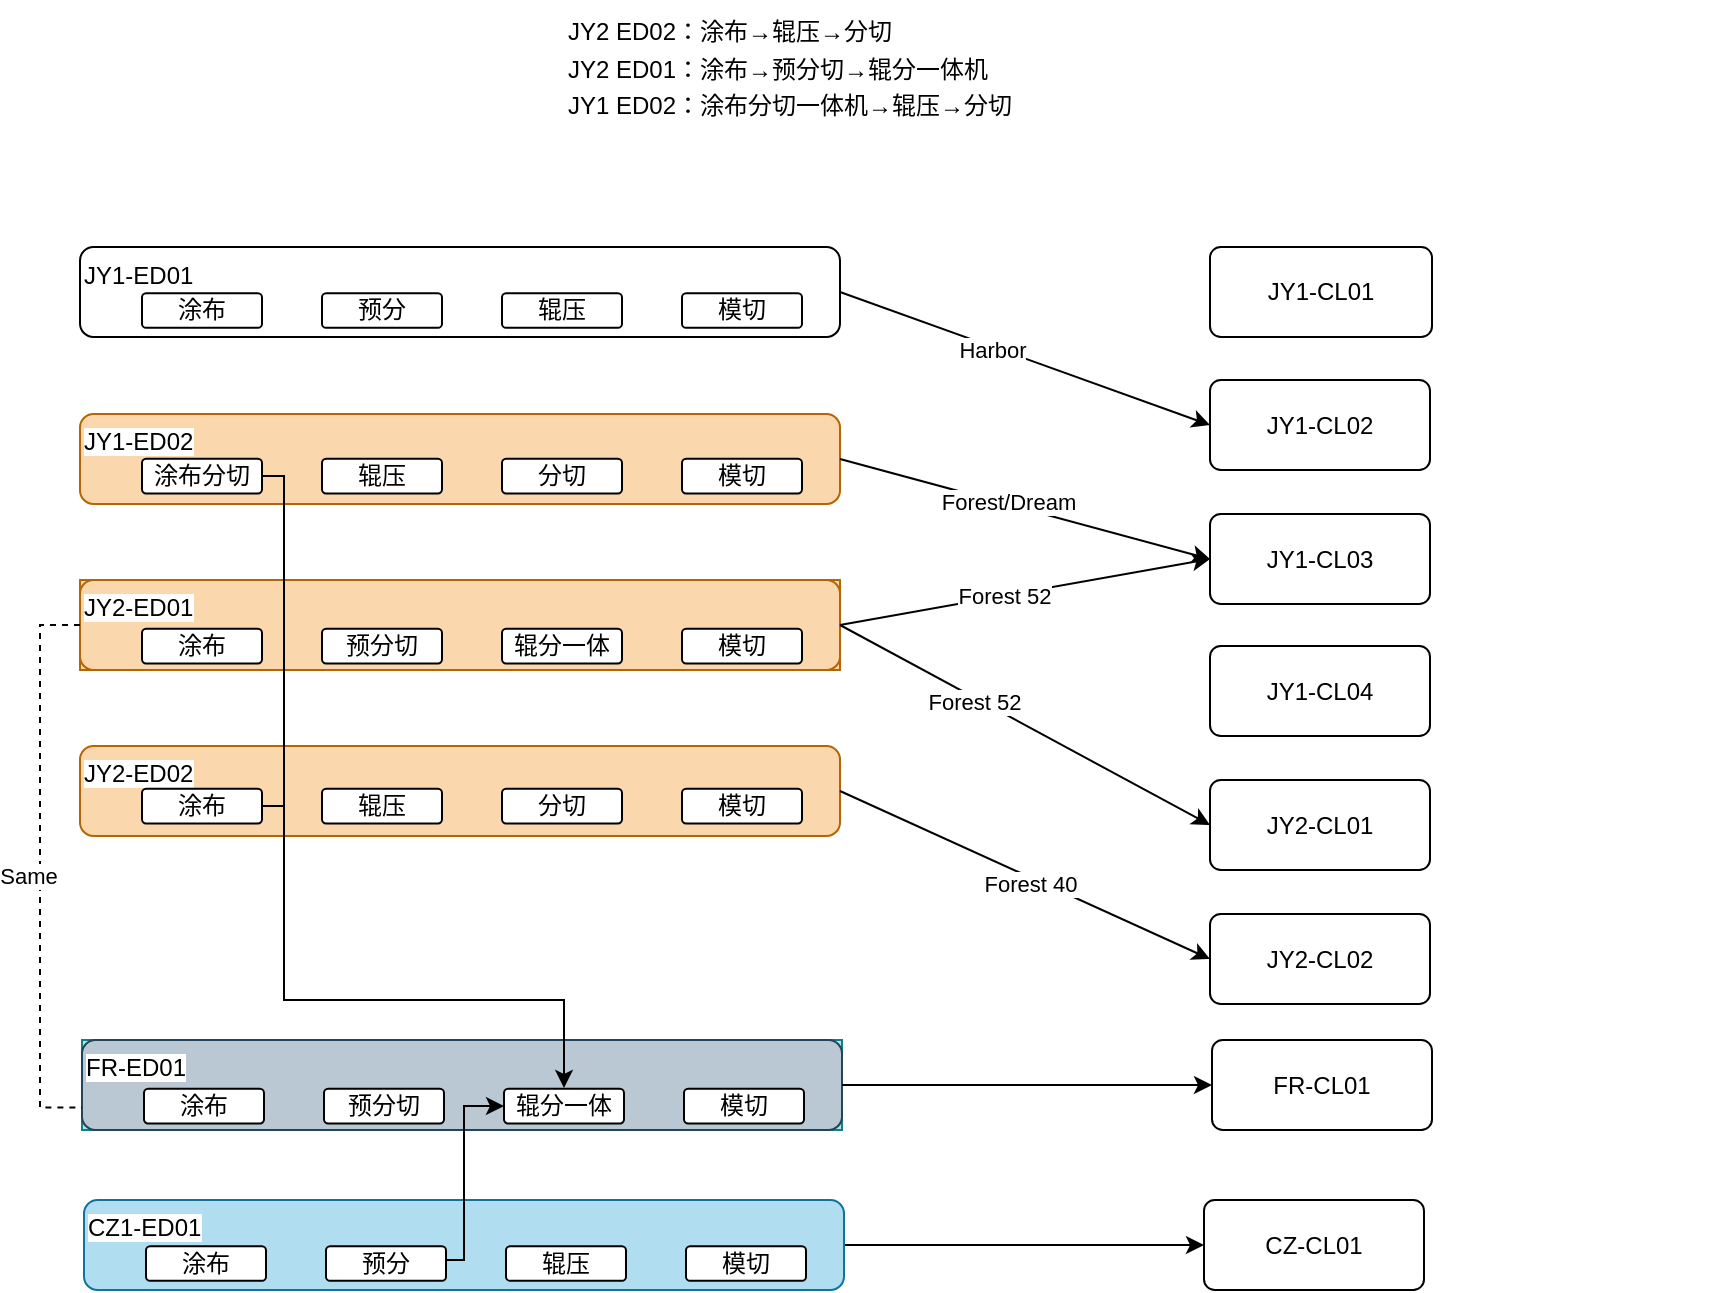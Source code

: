 <mxfile version="26.1.0">
  <diagram name="第 1 页" id="sKlZb07q5rTefvD38MJa">
    <mxGraphModel dx="934" dy="588" grid="1" gridSize="10" guides="1" tooltips="1" connect="1" arrows="1" fold="1" page="1" pageScale="1" pageWidth="827" pageHeight="1169" math="0" shadow="0">
      <root>
        <mxCell id="0" />
        <mxCell id="1" parent="0" />
        <mxCell id="9zPeK7QToK2TfMT62eVw-43" value="" style="group;" vertex="1" connectable="0" parent="1">
          <mxGeometry x="68" y="393" width="380" height="45" as="geometry" />
        </mxCell>
        <mxCell id="9zPeK7QToK2TfMT62eVw-44" value="JY2-ED02" style="rounded=1;whiteSpace=wrap;html=1;align=left;verticalAlign=top;labelBackgroundColor=#FFFFFF;fillColor=#fad7ac;strokeColor=#b46504;" vertex="1" parent="9zPeK7QToK2TfMT62eVw-43">
          <mxGeometry width="380" height="45" as="geometry" />
        </mxCell>
        <mxCell id="9zPeK7QToK2TfMT62eVw-45" value="涂布" style="rounded=1;whiteSpace=wrap;html=1;imageHeight=24;arcSize=12;" vertex="1" parent="9zPeK7QToK2TfMT62eVw-43">
          <mxGeometry x="31" y="21.367" width="60" height="17.349" as="geometry" />
        </mxCell>
        <mxCell id="9zPeK7QToK2TfMT62eVw-46" value="辊压" style="rounded=1;whiteSpace=wrap;html=1;imageHeight=24;arcSize=12;" vertex="1" parent="9zPeK7QToK2TfMT62eVw-43">
          <mxGeometry x="121" y="21.367" width="60" height="17.349" as="geometry" />
        </mxCell>
        <mxCell id="9zPeK7QToK2TfMT62eVw-47" value="分切" style="rounded=1;whiteSpace=wrap;html=1;imageHeight=24;arcSize=12;" vertex="1" parent="9zPeK7QToK2TfMT62eVw-43">
          <mxGeometry x="211" y="21.367" width="60" height="17.349" as="geometry" />
        </mxCell>
        <mxCell id="9zPeK7QToK2TfMT62eVw-48" value="模切" style="rounded=1;whiteSpace=wrap;html=1;imageHeight=24;arcSize=12;" vertex="1" parent="9zPeK7QToK2TfMT62eVw-43">
          <mxGeometry x="301" y="21.367" width="60" height="17.349" as="geometry" />
        </mxCell>
        <mxCell id="9zPeK7QToK2TfMT62eVw-36" value="" style="group;fillColor=#fad7ac;strokeColor=#b46504;" vertex="1" connectable="0" parent="1">
          <mxGeometry x="68" y="310" width="380" height="45" as="geometry" />
        </mxCell>
        <mxCell id="9zPeK7QToK2TfMT62eVw-37" value="JY2-ED01" style="rounded=1;whiteSpace=wrap;html=1;align=left;verticalAlign=top;labelBackgroundColor=#FFFFFF;fillColor=#fad7ac;strokeColor=#b46504;" vertex="1" parent="9zPeK7QToK2TfMT62eVw-36">
          <mxGeometry width="380" height="45" as="geometry" />
        </mxCell>
        <mxCell id="9zPeK7QToK2TfMT62eVw-38" value="涂布" style="rounded=1;whiteSpace=wrap;html=1;imageHeight=24;arcSize=12;" vertex="1" parent="9zPeK7QToK2TfMT62eVw-36">
          <mxGeometry x="31" y="24.367" width="60" height="17.349" as="geometry" />
        </mxCell>
        <mxCell id="9zPeK7QToK2TfMT62eVw-39" value="预分切" style="rounded=1;whiteSpace=wrap;html=1;imageHeight=24;arcSize=12;" vertex="1" parent="9zPeK7QToK2TfMT62eVw-36">
          <mxGeometry x="121" y="24.367" width="60" height="17.349" as="geometry" />
        </mxCell>
        <mxCell id="9zPeK7QToK2TfMT62eVw-40" value="辊分一体" style="rounded=1;whiteSpace=wrap;html=1;imageHeight=24;arcSize=12;" vertex="1" parent="9zPeK7QToK2TfMT62eVw-36">
          <mxGeometry x="211" y="24.367" width="60" height="17.349" as="geometry" />
        </mxCell>
        <mxCell id="9zPeK7QToK2TfMT62eVw-41" value="模切" style="rounded=1;whiteSpace=wrap;html=1;imageHeight=24;arcSize=12;" vertex="1" parent="9zPeK7QToK2TfMT62eVw-36">
          <mxGeometry x="301" y="24.367" width="60" height="17.349" as="geometry" />
        </mxCell>
        <mxCell id="9zPeK7QToK2TfMT62eVw-6" value="JY1-CL01" style="rounded=1;whiteSpace=wrap;html=1;imageHeight=24;arcSize=12;" vertex="1" parent="1">
          <mxGeometry x="633" y="143.5" width="111" height="45" as="geometry" />
        </mxCell>
        <mxCell id="9zPeK7QToK2TfMT62eVw-13" value="" style="group;fillColor=none;" vertex="1" connectable="0" parent="1">
          <mxGeometry x="68" y="143.5" width="822" height="45" as="geometry" />
        </mxCell>
        <mxCell id="9zPeK7QToK2TfMT62eVw-9" value="JY1-ED01" style="rounded=1;whiteSpace=wrap;html=1;align=left;verticalAlign=top;labelBackgroundColor=#FFFFFF;" vertex="1" parent="9zPeK7QToK2TfMT62eVw-13">
          <mxGeometry width="380" height="45.0" as="geometry" />
        </mxCell>
        <mxCell id="9zPeK7QToK2TfMT62eVw-1" value="涂布" style="rounded=1;whiteSpace=wrap;html=1;imageHeight=24;arcSize=12;" vertex="1" parent="9zPeK7QToK2TfMT62eVw-13">
          <mxGeometry x="31" y="23.077" width="60" height="17.349" as="geometry" />
        </mxCell>
        <mxCell id="9zPeK7QToK2TfMT62eVw-3" value="预分" style="rounded=1;whiteSpace=wrap;html=1;imageHeight=24;arcSize=12;" vertex="1" parent="9zPeK7QToK2TfMT62eVw-13">
          <mxGeometry x="121" y="23.077" width="60" height="17.349" as="geometry" />
        </mxCell>
        <mxCell id="9zPeK7QToK2TfMT62eVw-4" value="辊压" style="rounded=1;whiteSpace=wrap;html=1;imageHeight=24;arcSize=12;" vertex="1" parent="9zPeK7QToK2TfMT62eVw-13">
          <mxGeometry x="211" y="23.077" width="60" height="17.349" as="geometry" />
        </mxCell>
        <mxCell id="9zPeK7QToK2TfMT62eVw-5" value="模切" style="rounded=1;whiteSpace=wrap;html=1;imageHeight=24;arcSize=12;" vertex="1" parent="9zPeK7QToK2TfMT62eVw-13">
          <mxGeometry x="301" y="23.077" width="60" height="17.349" as="geometry" />
        </mxCell>
        <mxCell id="9zPeK7QToK2TfMT62eVw-16" value="" style="rounded=0;orthogonalLoop=1;jettySize=auto;html=1;entryX=0;entryY=0.5;entryDx=0;entryDy=0;exitX=1;exitY=0.5;exitDx=0;exitDy=0;" edge="1" parent="1" source="9zPeK7QToK2TfMT62eVw-9" target="9zPeK7QToK2TfMT62eVw-18">
          <mxGeometry relative="1" as="geometry" />
        </mxCell>
        <mxCell id="9zPeK7QToK2TfMT62eVw-77" value="Harbor" style="edgeLabel;html=1;align=center;verticalAlign=middle;resizable=0;points=[];" vertex="1" connectable="0" parent="9zPeK7QToK2TfMT62eVw-16">
          <mxGeometry x="-0.176" y="-1" relative="1" as="geometry">
            <mxPoint as="offset" />
          </mxGeometry>
        </mxCell>
        <mxCell id="9zPeK7QToK2TfMT62eVw-18" value="JY1-CL02" style="rounded=1;whiteSpace=wrap;html=1;imageHeight=24;arcSize=12;" vertex="1" parent="1">
          <mxGeometry x="633" y="210" width="110" height="45" as="geometry" />
        </mxCell>
        <mxCell id="9zPeK7QToK2TfMT62eVw-20" value="" style="group;align=left;" vertex="1" connectable="0" parent="1">
          <mxGeometry x="68" y="227" width="380" height="45" as="geometry" />
        </mxCell>
        <mxCell id="9zPeK7QToK2TfMT62eVw-21" value="JY1-ED02" style="rounded=1;whiteSpace=wrap;html=1;align=left;verticalAlign=top;labelBackgroundColor=#FFFFFF;fillColor=#fad7ac;strokeColor=#b46504;" vertex="1" parent="9zPeK7QToK2TfMT62eVw-20">
          <mxGeometry width="380" height="45" as="geometry" />
        </mxCell>
        <mxCell id="9zPeK7QToK2TfMT62eVw-142" style="edgeStyle=orthogonalEdgeStyle;rounded=0;orthogonalLoop=1;jettySize=auto;html=1;" edge="1" parent="9zPeK7QToK2TfMT62eVw-20" source="9zPeK7QToK2TfMT62eVw-22">
          <mxGeometry relative="1" as="geometry">
            <mxPoint x="242.0" y="333" as="targetPoint" />
            <Array as="points">
              <mxPoint x="102" y="31" />
              <mxPoint x="102" y="293" />
              <mxPoint x="242" y="293" />
            </Array>
          </mxGeometry>
        </mxCell>
        <mxCell id="9zPeK7QToK2TfMT62eVw-22" value="涂布分切" style="rounded=1;whiteSpace=wrap;html=1;imageHeight=24;arcSize=12;" vertex="1" parent="9zPeK7QToK2TfMT62eVw-20">
          <mxGeometry x="31" y="22.367" width="60" height="17.349" as="geometry" />
        </mxCell>
        <mxCell id="9zPeK7QToK2TfMT62eVw-23" value="辊压" style="rounded=1;whiteSpace=wrap;html=1;imageHeight=24;arcSize=12;" vertex="1" parent="9zPeK7QToK2TfMT62eVw-20">
          <mxGeometry x="121" y="22.367" width="60" height="17.349" as="geometry" />
        </mxCell>
        <mxCell id="9zPeK7QToK2TfMT62eVw-24" value="分切" style="rounded=1;whiteSpace=wrap;html=1;imageHeight=24;arcSize=12;" vertex="1" parent="9zPeK7QToK2TfMT62eVw-20">
          <mxGeometry x="211" y="22.367" width="60" height="17.349" as="geometry" />
        </mxCell>
        <mxCell id="9zPeK7QToK2TfMT62eVw-25" value="模切" style="rounded=1;whiteSpace=wrap;html=1;imageHeight=24;arcSize=12;" vertex="1" parent="9zPeK7QToK2TfMT62eVw-20">
          <mxGeometry x="301" y="22.367" width="60" height="17.349" as="geometry" />
        </mxCell>
        <mxCell id="9zPeK7QToK2TfMT62eVw-28" value="JY1-CL03" style="rounded=1;whiteSpace=wrap;html=1;imageHeight=24;arcSize=12;" vertex="1" parent="1">
          <mxGeometry x="633" y="277" width="110" height="45" as="geometry" />
        </mxCell>
        <mxCell id="9zPeK7QToK2TfMT62eVw-30" value="JY1-CL04" style="rounded=1;whiteSpace=wrap;html=1;imageHeight=24;arcSize=12;" vertex="1" parent="1">
          <mxGeometry x="633" y="343" width="110" height="45" as="geometry" />
        </mxCell>
        <mxCell id="9zPeK7QToK2TfMT62eVw-31" value="JY2-CL01" style="rounded=1;whiteSpace=wrap;html=1;imageHeight=24;arcSize=12;flipV=0;" vertex="1" parent="1">
          <mxGeometry x="633" y="410" width="110" height="45" as="geometry" />
        </mxCell>
        <mxCell id="9zPeK7QToK2TfMT62eVw-32" value="JY2-CL02" style="rounded=1;whiteSpace=wrap;html=1;imageHeight=24;arcSize=12;flipV=0;" vertex="1" parent="1">
          <mxGeometry x="633" y="477" width="110" height="45" as="geometry" />
        </mxCell>
        <mxCell id="9zPeK7QToK2TfMT62eVw-69" style="rounded=0;orthogonalLoop=1;jettySize=auto;html=1;entryX=0;entryY=0.5;entryDx=0;entryDy=0;exitX=1;exitY=0.5;exitDx=0;exitDy=0;" edge="1" parent="1" source="9zPeK7QToK2TfMT62eVw-21" target="9zPeK7QToK2TfMT62eVw-28">
          <mxGeometry relative="1" as="geometry" />
        </mxCell>
        <mxCell id="9zPeK7QToK2TfMT62eVw-79" value="Forest/Dream" style="edgeLabel;html=1;align=center;verticalAlign=middle;resizable=0;points=[];" vertex="1" connectable="0" parent="9zPeK7QToK2TfMT62eVw-69">
          <mxGeometry x="-0.105" y="1" relative="1" as="geometry">
            <mxPoint as="offset" />
          </mxGeometry>
        </mxCell>
        <mxCell id="9zPeK7QToK2TfMT62eVw-70" style="rounded=0;orthogonalLoop=1;jettySize=auto;html=1;entryX=0;entryY=0.5;entryDx=0;entryDy=0;exitX=1;exitY=0.5;exitDx=0;exitDy=0;" edge="1" parent="1" source="9zPeK7QToK2TfMT62eVw-37" target="9zPeK7QToK2TfMT62eVw-28">
          <mxGeometry relative="1" as="geometry">
            <mxPoint x="500" y="380" as="targetPoint" />
          </mxGeometry>
        </mxCell>
        <mxCell id="9zPeK7QToK2TfMT62eVw-80" value="Forest 52" style="edgeLabel;html=1;align=center;verticalAlign=middle;resizable=0;points=[];" vertex="1" connectable="0" parent="9zPeK7QToK2TfMT62eVw-70">
          <mxGeometry x="-0.11" relative="1" as="geometry">
            <mxPoint as="offset" />
          </mxGeometry>
        </mxCell>
        <mxCell id="9zPeK7QToK2TfMT62eVw-81" style="rounded=0;orthogonalLoop=1;jettySize=auto;html=1;entryX=0;entryY=0.5;entryDx=0;entryDy=0;exitX=1;exitY=0.5;exitDx=0;exitDy=0;" edge="1" parent="1" source="9zPeK7QToK2TfMT62eVw-37" target="9zPeK7QToK2TfMT62eVw-31">
          <mxGeometry relative="1" as="geometry">
            <mxPoint x="450" y="429" as="sourcePoint" />
          </mxGeometry>
        </mxCell>
        <mxCell id="9zPeK7QToK2TfMT62eVw-82" value="Forest 52" style="edgeLabel;html=1;align=center;verticalAlign=middle;resizable=0;points=[];" vertex="1" connectable="0" parent="9zPeK7QToK2TfMT62eVw-81">
          <mxGeometry x="-0.259" y="-1" relative="1" as="geometry">
            <mxPoint x="-1" as="offset" />
          </mxGeometry>
        </mxCell>
        <mxCell id="9zPeK7QToK2TfMT62eVw-86" style="rounded=0;orthogonalLoop=1;jettySize=auto;html=1;entryX=0;entryY=0.5;entryDx=0;entryDy=0;exitX=1;exitY=0.5;exitDx=0;exitDy=0;" edge="1" parent="1" source="9zPeK7QToK2TfMT62eVw-44" target="9zPeK7QToK2TfMT62eVw-32">
          <mxGeometry relative="1" as="geometry" />
        </mxCell>
        <mxCell id="9zPeK7QToK2TfMT62eVw-87" value="Forest 40" style="edgeLabel;html=1;align=center;verticalAlign=middle;resizable=0;points=[];" vertex="1" connectable="0" parent="9zPeK7QToK2TfMT62eVw-86">
          <mxGeometry x="0.04" y="-3" relative="1" as="geometry">
            <mxPoint as="offset" />
          </mxGeometry>
        </mxCell>
        <mxCell id="9zPeK7QToK2TfMT62eVw-113" value="&lt;table border=&quot;0&quot; cellpadding=&quot;0&quot; cellspacing=&quot;0&quot; width=&quot;292&quot; style=&quot;border-collapse:&lt;br/&gt; collapse;width:220pt&quot;&gt;&lt;colgroup&gt;&lt;col width=&quot;73&quot; span=&quot;4&quot; style=&quot;mso-width-source:userset;mso-width-alt:2325;&lt;br/&gt; width:55pt&quot;&gt;&lt;/colgroup&gt;&lt;tbody&gt;&lt;tr height=&quot;19&quot; style=&quot;height:14.0pt&quot;&gt;&lt;td height=&quot;19&quot; colspan=&quot;3&quot; width=&quot;219&quot; style=&quot;height:14.0pt;mso-ignore:colspan;&lt;br/&gt;  width:165pt&quot;&gt;JY2&amp;nbsp;ED02：涂布→辊压→分切&lt;/td&gt;  &lt;td width=&quot;73&quot; style=&quot;width:55pt&quot;&gt;&lt;/td&gt; &lt;/tr&gt; &lt;tr height=&quot;19&quot; style=&quot;height:14.0pt&quot;&gt;  &lt;td height=&quot;19&quot; colspan=&quot;4&quot; style=&quot;height:14.0pt;mso-ignore:colspan&quot;&gt;JY2&amp;nbsp;ED01：涂布→预分切→辊分一体机&lt;/td&gt; &lt;/tr&gt; &lt;tr height=&quot;19&quot; style=&quot;height:14.0pt&quot;&gt;  &lt;td height=&quot;19&quot; colspan=&quot;4&quot; style=&quot;height:14.0pt;mso-ignore:colspan&quot;&gt;JY1&amp;nbsp;ED02：涂布分切一体机→辊压→分切&lt;/td&gt; &lt;/tr&gt;&lt;/tbody&gt;&lt;/table&gt;" style="text;whiteSpace=wrap;html=1;" vertex="1" parent="1">
          <mxGeometry x="310" y="20" width="580" height="80" as="geometry" />
        </mxCell>
        <mxCell id="9zPeK7QToK2TfMT62eVw-123" value="" style="group;fillColor=#b0e3e6;strokeColor=#0e8088;" vertex="1" connectable="0" parent="1">
          <mxGeometry x="69" y="540" width="380" height="45" as="geometry" />
        </mxCell>
        <mxCell id="9zPeK7QToK2TfMT62eVw-124" value="FR-ED01" style="rounded=1;whiteSpace=wrap;html=1;align=left;verticalAlign=top;labelBackgroundColor=#FFFFFF;fillColor=#bac8d3;strokeColor=#23445d;" vertex="1" parent="9zPeK7QToK2TfMT62eVw-123">
          <mxGeometry width="380" height="45" as="geometry" />
        </mxCell>
        <mxCell id="9zPeK7QToK2TfMT62eVw-125" value="涂布" style="rounded=1;whiteSpace=wrap;html=1;imageHeight=24;arcSize=12;" vertex="1" parent="9zPeK7QToK2TfMT62eVw-123">
          <mxGeometry x="31" y="24.367" width="60" height="17.349" as="geometry" />
        </mxCell>
        <mxCell id="9zPeK7QToK2TfMT62eVw-126" value="预分切" style="rounded=1;whiteSpace=wrap;html=1;imageHeight=24;arcSize=12;" vertex="1" parent="9zPeK7QToK2TfMT62eVw-123">
          <mxGeometry x="121" y="24.367" width="60" height="17.349" as="geometry" />
        </mxCell>
        <mxCell id="9zPeK7QToK2TfMT62eVw-127" value="辊分一体" style="rounded=1;whiteSpace=wrap;html=1;imageHeight=24;arcSize=12;" vertex="1" parent="9zPeK7QToK2TfMT62eVw-123">
          <mxGeometry x="211" y="24.367" width="60" height="17.349" as="geometry" />
        </mxCell>
        <mxCell id="9zPeK7QToK2TfMT62eVw-128" value="模切" style="rounded=1;whiteSpace=wrap;html=1;imageHeight=24;arcSize=12;" vertex="1" parent="9zPeK7QToK2TfMT62eVw-123">
          <mxGeometry x="301" y="24.367" width="60" height="17.349" as="geometry" />
        </mxCell>
        <mxCell id="9zPeK7QToK2TfMT62eVw-129" value="FR-CL01" style="rounded=1;whiteSpace=wrap;html=1;imageHeight=24;arcSize=12;flipV=0;" vertex="1" parent="1">
          <mxGeometry x="634" y="540" width="110" height="45" as="geometry" />
        </mxCell>
        <mxCell id="9zPeK7QToK2TfMT62eVw-130" style="edgeStyle=orthogonalEdgeStyle;rounded=0;orthogonalLoop=1;jettySize=auto;html=1;" edge="1" parent="1" source="9zPeK7QToK2TfMT62eVw-124" target="9zPeK7QToK2TfMT62eVw-129">
          <mxGeometry relative="1" as="geometry" />
        </mxCell>
        <mxCell id="9zPeK7QToK2TfMT62eVw-132" value="" style="group;fillColor=none;" vertex="1" connectable="0" parent="1">
          <mxGeometry x="70" y="620" width="822" height="45" as="geometry" />
        </mxCell>
        <mxCell id="9zPeK7QToK2TfMT62eVw-139" style="edgeStyle=orthogonalEdgeStyle;rounded=0;orthogonalLoop=1;jettySize=auto;html=1;entryX=0;entryY=0.5;entryDx=0;entryDy=0;" edge="1" parent="9zPeK7QToK2TfMT62eVw-132" source="9zPeK7QToK2TfMT62eVw-133" target="9zPeK7QToK2TfMT62eVw-138">
          <mxGeometry relative="1" as="geometry" />
        </mxCell>
        <mxCell id="9zPeK7QToK2TfMT62eVw-133" value="CZ1-ED01" style="rounded=1;whiteSpace=wrap;html=1;align=left;verticalAlign=top;labelBackgroundColor=#FFFFFF;fillColor=#b1ddf0;strokeColor=#10739e;" vertex="1" parent="9zPeK7QToK2TfMT62eVw-132">
          <mxGeometry width="380" height="45.0" as="geometry" />
        </mxCell>
        <mxCell id="9zPeK7QToK2TfMT62eVw-134" value="涂布" style="rounded=1;whiteSpace=wrap;html=1;imageHeight=24;arcSize=12;" vertex="1" parent="9zPeK7QToK2TfMT62eVw-132">
          <mxGeometry x="31" y="23.077" width="60" height="17.349" as="geometry" />
        </mxCell>
        <mxCell id="9zPeK7QToK2TfMT62eVw-135" value="预分" style="rounded=1;whiteSpace=wrap;html=1;imageHeight=24;arcSize=12;" vertex="1" parent="9zPeK7QToK2TfMT62eVw-132">
          <mxGeometry x="121" y="23.077" width="60" height="17.349" as="geometry" />
        </mxCell>
        <mxCell id="9zPeK7QToK2TfMT62eVw-136" value="辊压" style="rounded=1;whiteSpace=wrap;html=1;imageHeight=24;arcSize=12;" vertex="1" parent="9zPeK7QToK2TfMT62eVw-132">
          <mxGeometry x="211" y="23.077" width="60" height="17.349" as="geometry" />
        </mxCell>
        <mxCell id="9zPeK7QToK2TfMT62eVw-137" value="模切" style="rounded=1;whiteSpace=wrap;html=1;imageHeight=24;arcSize=12;" vertex="1" parent="9zPeK7QToK2TfMT62eVw-132">
          <mxGeometry x="301" y="23.077" width="60" height="17.349" as="geometry" />
        </mxCell>
        <mxCell id="9zPeK7QToK2TfMT62eVw-138" value="CZ-CL01" style="rounded=1;whiteSpace=wrap;html=1;imageHeight=24;arcSize=12;flipV=0;" vertex="1" parent="9zPeK7QToK2TfMT62eVw-132">
          <mxGeometry x="560" width="110" height="45" as="geometry" />
        </mxCell>
        <mxCell id="9zPeK7QToK2TfMT62eVw-140" style="edgeStyle=orthogonalEdgeStyle;rounded=0;orthogonalLoop=1;jettySize=auto;html=1;exitX=1;exitY=0.5;exitDx=0;exitDy=0;entryX=0;entryY=0.5;entryDx=0;entryDy=0;" edge="1" parent="1" source="9zPeK7QToK2TfMT62eVw-135" target="9zPeK7QToK2TfMT62eVw-127">
          <mxGeometry relative="1" as="geometry">
            <Array as="points">
              <mxPoint x="251" y="650" />
              <mxPoint x="260" y="650" />
              <mxPoint x="260" y="573" />
            </Array>
          </mxGeometry>
        </mxCell>
        <mxCell id="9zPeK7QToK2TfMT62eVw-141" style="edgeStyle=orthogonalEdgeStyle;rounded=0;orthogonalLoop=1;jettySize=auto;html=1;exitX=1;exitY=0.5;exitDx=0;exitDy=0;" edge="1" parent="1" source="9zPeK7QToK2TfMT62eVw-45">
          <mxGeometry relative="1" as="geometry">
            <mxPoint x="261" y="662" as="sourcePoint" />
            <mxPoint x="310" y="564" as="targetPoint" />
            <Array as="points">
              <mxPoint x="170" y="423" />
              <mxPoint x="170" y="520" />
              <mxPoint x="310" y="520" />
            </Array>
          </mxGeometry>
        </mxCell>
        <mxCell id="9zPeK7QToK2TfMT62eVw-143" style="edgeStyle=orthogonalEdgeStyle;rounded=0;orthogonalLoop=1;jettySize=auto;html=1;entryX=0;entryY=0.75;entryDx=0;entryDy=0;exitX=0;exitY=0.5;exitDx=0;exitDy=0;endArrow=none;startFill=0;dashed=1;" edge="1" parent="1" source="9zPeK7QToK2TfMT62eVw-37" target="9zPeK7QToK2TfMT62eVw-124">
          <mxGeometry relative="1" as="geometry" />
        </mxCell>
        <mxCell id="9zPeK7QToK2TfMT62eVw-144" value="Same" style="edgeLabel;html=1;align=center;verticalAlign=middle;resizable=0;points=[];" vertex="1" connectable="0" parent="9zPeK7QToK2TfMT62eVw-143">
          <mxGeometry x="0.027" y="-6" relative="1" as="geometry">
            <mxPoint as="offset" />
          </mxGeometry>
        </mxCell>
      </root>
    </mxGraphModel>
  </diagram>
</mxfile>
